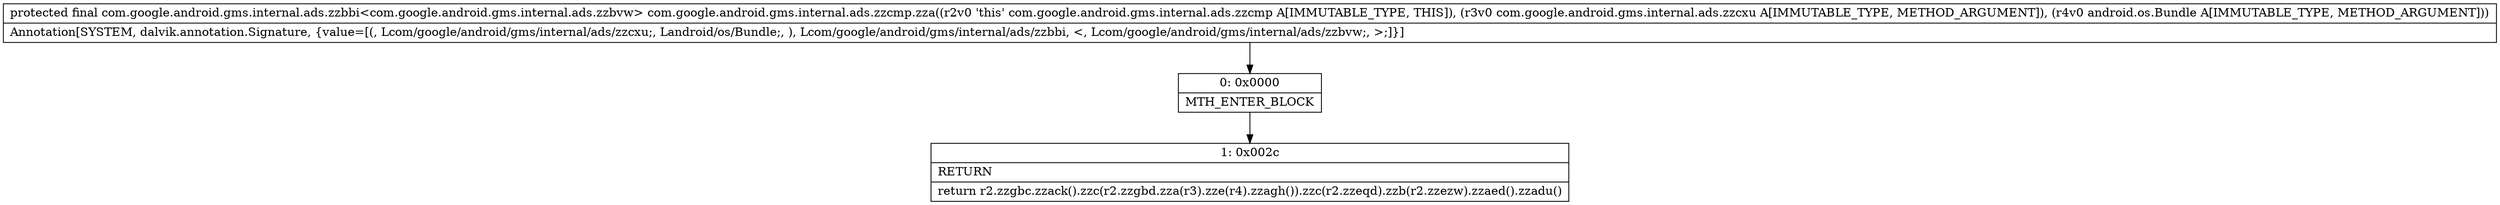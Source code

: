 digraph "CFG forcom.google.android.gms.internal.ads.zzcmp.zza(Lcom\/google\/android\/gms\/internal\/ads\/zzcxu;Landroid\/os\/Bundle;)Lcom\/google\/android\/gms\/internal\/ads\/zzbbi;" {
Node_0 [shape=record,label="{0\:\ 0x0000|MTH_ENTER_BLOCK\l}"];
Node_1 [shape=record,label="{1\:\ 0x002c|RETURN\l|return r2.zzgbc.zzack().zzc(r2.zzgbd.zza(r3).zze(r4).zzagh()).zzc(r2.zzeqd).zzb(r2.zzezw).zzaed().zzadu()\l}"];
MethodNode[shape=record,label="{protected final com.google.android.gms.internal.ads.zzbbi\<com.google.android.gms.internal.ads.zzbvw\> com.google.android.gms.internal.ads.zzcmp.zza((r2v0 'this' com.google.android.gms.internal.ads.zzcmp A[IMMUTABLE_TYPE, THIS]), (r3v0 com.google.android.gms.internal.ads.zzcxu A[IMMUTABLE_TYPE, METHOD_ARGUMENT]), (r4v0 android.os.Bundle A[IMMUTABLE_TYPE, METHOD_ARGUMENT]))  | Annotation[SYSTEM, dalvik.annotation.Signature, \{value=[(, Lcom\/google\/android\/gms\/internal\/ads\/zzcxu;, Landroid\/os\/Bundle;, ), Lcom\/google\/android\/gms\/internal\/ads\/zzbbi, \<, Lcom\/google\/android\/gms\/internal\/ads\/zzbvw;, \>;]\}]\l}"];
MethodNode -> Node_0;
Node_0 -> Node_1;
}

